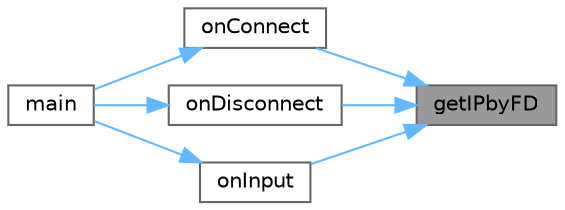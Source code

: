 digraph "getIPbyFD"
{
 // LATEX_PDF_SIZE
  bgcolor="transparent";
  edge [fontname=Helvetica,fontsize=10,labelfontname=Helvetica,labelfontsize=10];
  node [fontname=Helvetica,fontsize=10,shape=box,height=0.2,width=0.4];
  rankdir="RL";
  Node1 [id="Node000001",label="getIPbyFD",height=0.2,width=0.4,color="gray40", fillcolor="grey60", style="filled", fontcolor="black",tooltip="Retrieves the IP address of a client connected to a socket."];
  Node1 -> Node2 [id="edge1_Node000001_Node000002",dir="back",color="steelblue1",style="solid",tooltip=" "];
  Node2 [id="Node000002",label="onConnect",height=0.2,width=0.4,color="grey40", fillcolor="white", style="filled",URL="$OCEngine_8cpp.html#a25c71fca33f277c56d970a46aad2194a",tooltip=" "];
  Node2 -> Node3 [id="edge2_Node000002_Node000003",dir="back",color="steelblue1",style="solid",tooltip=" "];
  Node3 [id="Node000003",label="main",height=0.2,width=0.4,color="grey40", fillcolor="white", style="filled",URL="$OCEngine_8cpp.html#a0ddf1224851353fc92bfbff6f499fa97",tooltip=" "];
  Node1 -> Node4 [id="edge3_Node000001_Node000004",dir="back",color="steelblue1",style="solid",tooltip=" "];
  Node4 [id="Node000004",label="onDisconnect",height=0.2,width=0.4,color="grey40", fillcolor="white", style="filled",URL="$OCEngine_8cpp.html#aa792d7292cbeec2ea169a20e1b9faa0e",tooltip=" "];
  Node4 -> Node3 [id="edge4_Node000004_Node000003",dir="back",color="steelblue1",style="solid",tooltip=" "];
  Node1 -> Node5 [id="edge5_Node000001_Node000005",dir="back",color="steelblue1",style="solid",tooltip=" "];
  Node5 [id="Node000005",label="onInput",height=0.2,width=0.4,color="grey40", fillcolor="white", style="filled",URL="$OCEngine_8cpp.html#a11d663bba49be482033ebfceb7e581c5",tooltip=" "];
  Node5 -> Node3 [id="edge6_Node000005_Node000003",dir="back",color="steelblue1",style="solid",tooltip=" "];
}
